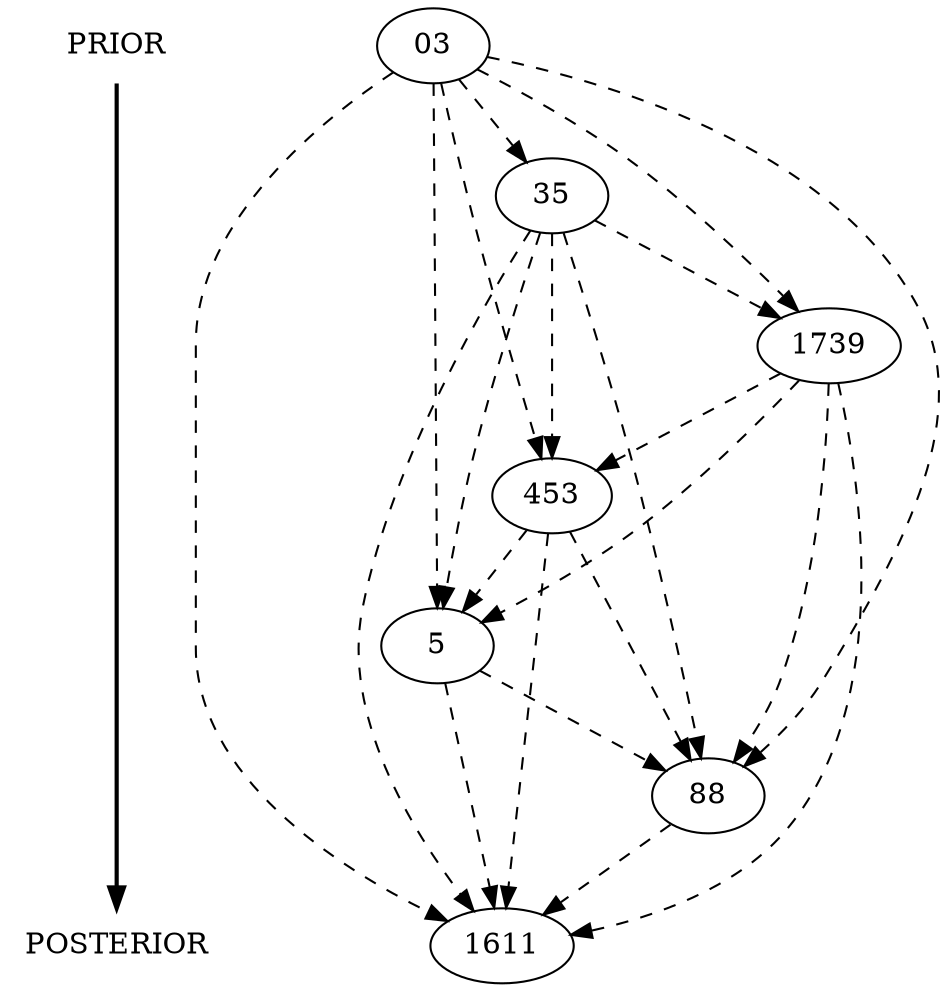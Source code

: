 digraph potential_ancestors {
	margin=0;
	node [shape=ellipse];
	edge [style=dashed];
	PRIOR [shape=plaintext, label="PRIOR"];
	POST [shape=plaintext, label="POSTERIOR"];
	1 [label="03"];
	2 [label="5"];
	3 [label="35"];
	4 [label="88"];
	5 [label="453"];
	6 [label="1611"];
	7 [label="1739"];
	PRIOR -> POST[style=solid, penwidth=2.0];
	1 -> 2;
	1 -> 3;
	1 -> 4;
	1 -> 5;
	1 -> 6;
	1 -> 7;
	2 -> 4;
	2 -> 6;
	3 -> 2;
	3 -> 4;
	3 -> 5;
	3 -> 6;
	3 -> 7;
	4 -> 6;
	5 -> 2;
	5 -> 4;
	5 -> 6;
	7 -> 2;
	7 -> 4;
	7 -> 5;
	7 -> 6;
	{rank=same; 1, PRIOR};
	{rank=same; 6, POST};
}
